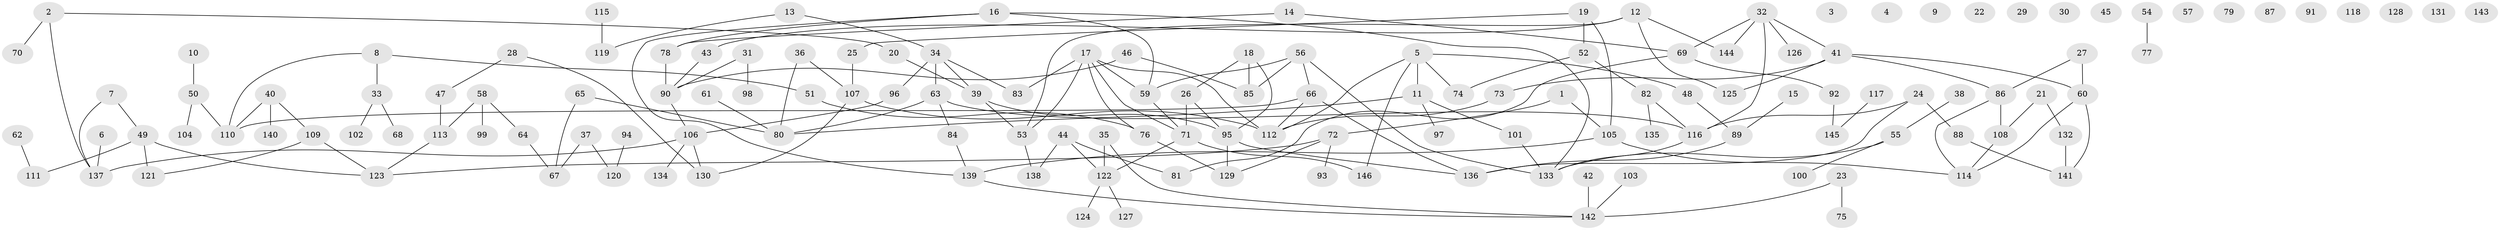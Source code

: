 // Generated by graph-tools (version 1.1) at 2025/49/03/09/25 03:49:13]
// undirected, 146 vertices, 174 edges
graph export_dot {
graph [start="1"]
  node [color=gray90,style=filled];
  1;
  2;
  3;
  4;
  5;
  6;
  7;
  8;
  9;
  10;
  11;
  12;
  13;
  14;
  15;
  16;
  17;
  18;
  19;
  20;
  21;
  22;
  23;
  24;
  25;
  26;
  27;
  28;
  29;
  30;
  31;
  32;
  33;
  34;
  35;
  36;
  37;
  38;
  39;
  40;
  41;
  42;
  43;
  44;
  45;
  46;
  47;
  48;
  49;
  50;
  51;
  52;
  53;
  54;
  55;
  56;
  57;
  58;
  59;
  60;
  61;
  62;
  63;
  64;
  65;
  66;
  67;
  68;
  69;
  70;
  71;
  72;
  73;
  74;
  75;
  76;
  77;
  78;
  79;
  80;
  81;
  82;
  83;
  84;
  85;
  86;
  87;
  88;
  89;
  90;
  91;
  92;
  93;
  94;
  95;
  96;
  97;
  98;
  99;
  100;
  101;
  102;
  103;
  104;
  105;
  106;
  107;
  108;
  109;
  110;
  111;
  112;
  113;
  114;
  115;
  116;
  117;
  118;
  119;
  120;
  121;
  122;
  123;
  124;
  125;
  126;
  127;
  128;
  129;
  130;
  131;
  132;
  133;
  134;
  135;
  136;
  137;
  138;
  139;
  140;
  141;
  142;
  143;
  144;
  145;
  146;
  1 -- 72;
  1 -- 105;
  2 -- 20;
  2 -- 70;
  2 -- 137;
  5 -- 11;
  5 -- 48;
  5 -- 74;
  5 -- 112;
  5 -- 146;
  6 -- 137;
  7 -- 49;
  7 -- 137;
  8 -- 33;
  8 -- 51;
  8 -- 110;
  10 -- 50;
  11 -- 80;
  11 -- 97;
  11 -- 101;
  12 -- 43;
  12 -- 53;
  12 -- 125;
  12 -- 144;
  13 -- 34;
  13 -- 119;
  14 -- 69;
  14 -- 78;
  15 -- 89;
  16 -- 59;
  16 -- 78;
  16 -- 133;
  16 -- 139;
  17 -- 53;
  17 -- 59;
  17 -- 71;
  17 -- 76;
  17 -- 83;
  17 -- 112;
  18 -- 26;
  18 -- 85;
  18 -- 95;
  19 -- 25;
  19 -- 52;
  19 -- 105;
  20 -- 39;
  21 -- 108;
  21 -- 132;
  23 -- 75;
  23 -- 142;
  24 -- 88;
  24 -- 116;
  24 -- 136;
  25 -- 107;
  26 -- 71;
  26 -- 95;
  27 -- 60;
  27 -- 86;
  28 -- 47;
  28 -- 130;
  31 -- 90;
  31 -- 98;
  32 -- 41;
  32 -- 69;
  32 -- 116;
  32 -- 126;
  32 -- 144;
  33 -- 68;
  33 -- 102;
  34 -- 39;
  34 -- 63;
  34 -- 83;
  34 -- 96;
  35 -- 122;
  35 -- 142;
  36 -- 80;
  36 -- 107;
  37 -- 67;
  37 -- 120;
  38 -- 55;
  39 -- 53;
  39 -- 95;
  40 -- 109;
  40 -- 110;
  40 -- 140;
  41 -- 60;
  41 -- 73;
  41 -- 86;
  41 -- 125;
  42 -- 142;
  43 -- 90;
  44 -- 81;
  44 -- 122;
  44 -- 138;
  46 -- 85;
  46 -- 90;
  47 -- 113;
  48 -- 89;
  49 -- 111;
  49 -- 121;
  49 -- 123;
  50 -- 104;
  50 -- 110;
  51 -- 76;
  52 -- 74;
  52 -- 82;
  53 -- 138;
  54 -- 77;
  55 -- 100;
  55 -- 133;
  56 -- 59;
  56 -- 66;
  56 -- 85;
  56 -- 133;
  58 -- 64;
  58 -- 99;
  58 -- 113;
  59 -- 71;
  60 -- 114;
  60 -- 141;
  61 -- 80;
  62 -- 111;
  63 -- 80;
  63 -- 84;
  63 -- 116;
  64 -- 67;
  65 -- 67;
  65 -- 80;
  66 -- 110;
  66 -- 112;
  66 -- 136;
  69 -- 81;
  69 -- 92;
  71 -- 122;
  71 -- 146;
  72 -- 93;
  72 -- 123;
  72 -- 129;
  73 -- 112;
  76 -- 129;
  78 -- 90;
  82 -- 116;
  82 -- 135;
  84 -- 139;
  86 -- 108;
  86 -- 114;
  88 -- 141;
  89 -- 136;
  90 -- 106;
  92 -- 145;
  94 -- 120;
  95 -- 129;
  95 -- 136;
  96 -- 106;
  101 -- 133;
  103 -- 142;
  105 -- 114;
  105 -- 139;
  106 -- 130;
  106 -- 134;
  106 -- 137;
  107 -- 112;
  107 -- 130;
  108 -- 114;
  109 -- 121;
  109 -- 123;
  113 -- 123;
  115 -- 119;
  116 -- 133;
  117 -- 145;
  122 -- 124;
  122 -- 127;
  132 -- 141;
  139 -- 142;
}
